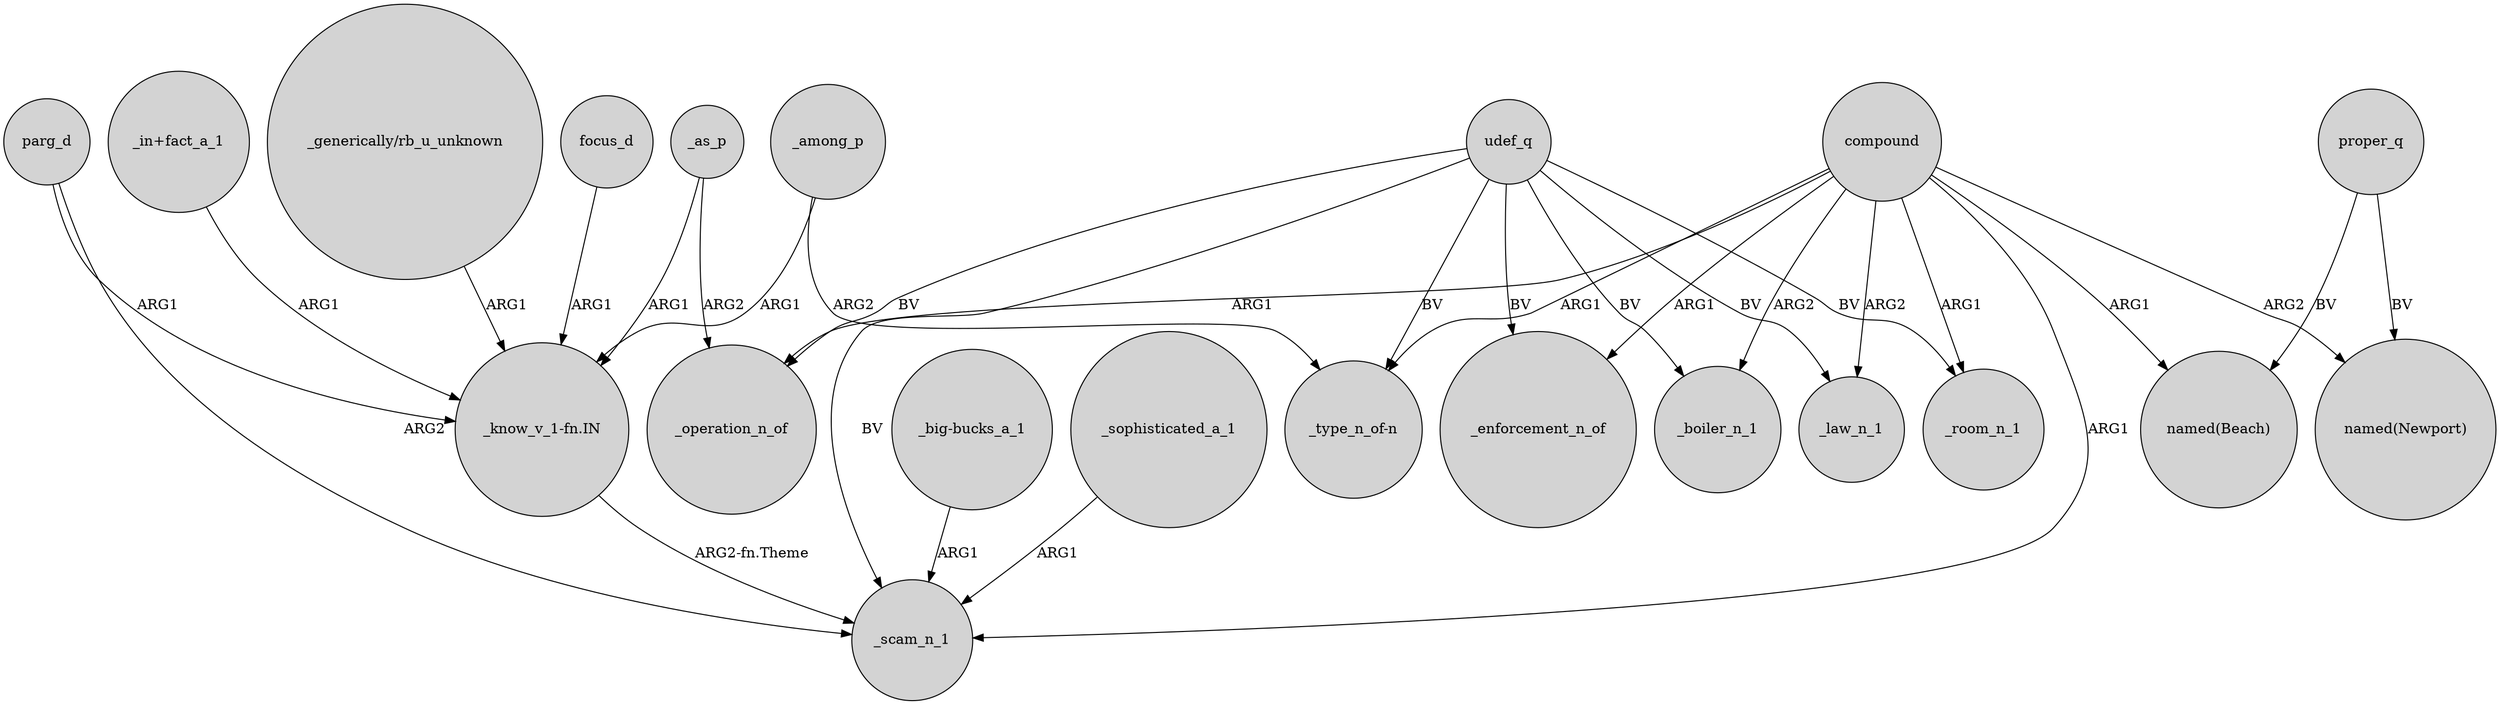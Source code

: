 digraph {
	node [shape=circle style=filled]
	parg_d -> _scam_n_1 [label=ARG2]
	compound -> _operation_n_of [label=ARG1]
	udef_q -> _scam_n_1 [label=BV]
	udef_q -> _boiler_n_1 [label=BV]
	parg_d -> "_know_v_1-fn.IN" [label=ARG1]
	compound -> "_type_n_of-n" [label=ARG1]
	_as_p -> "_know_v_1-fn.IN" [label=ARG1]
	compound -> _boiler_n_1 [label=ARG2]
	udef_q -> "_type_n_of-n" [label=BV]
	"_know_v_1-fn.IN" -> _scam_n_1 [label="ARG2-fn.Theme"]
	_as_p -> _operation_n_of [label=ARG2]
	proper_q -> "named(Newport)" [label=BV]
	_among_p -> "_know_v_1-fn.IN" [label=ARG1]
	compound -> _scam_n_1 [label=ARG1]
	compound -> "named(Beach)" [label=ARG1]
	proper_q -> "named(Beach)" [label=BV]
	udef_q -> _law_n_1 [label=BV]
	compound -> _enforcement_n_of [label=ARG1]
	_among_p -> "_type_n_of-n" [label=ARG2]
	focus_d -> "_know_v_1-fn.IN" [label=ARG1]
	"_big-bucks_a_1" -> _scam_n_1 [label=ARG1]
	udef_q -> _room_n_1 [label=BV]
	compound -> _room_n_1 [label=ARG1]
	udef_q -> _enforcement_n_of [label=BV]
	compound -> "named(Newport)" [label=ARG2]
	"_in+fact_a_1" -> "_know_v_1-fn.IN" [label=ARG1]
	_sophisticated_a_1 -> _scam_n_1 [label=ARG1]
	udef_q -> _operation_n_of [label=BV]
	"_generically/rb_u_unknown" -> "_know_v_1-fn.IN" [label=ARG1]
	compound -> _law_n_1 [label=ARG2]
}
